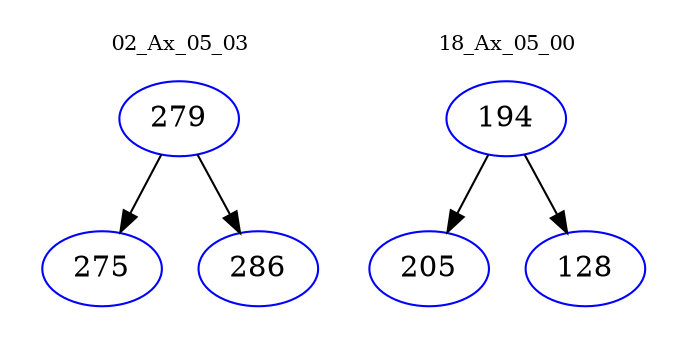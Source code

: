 digraph{
subgraph cluster_0 {
color = white
label = "02_Ax_05_03";
fontsize=10;
T0_279 [label="279", color="blue"]
T0_279 -> T0_275 [color="black"]
T0_275 [label="275", color="blue"]
T0_279 -> T0_286 [color="black"]
T0_286 [label="286", color="blue"]
}
subgraph cluster_1 {
color = white
label = "18_Ax_05_00";
fontsize=10;
T1_194 [label="194", color="blue"]
T1_194 -> T1_205 [color="black"]
T1_205 [label="205", color="blue"]
T1_194 -> T1_128 [color="black"]
T1_128 [label="128", color="blue"]
}
}
